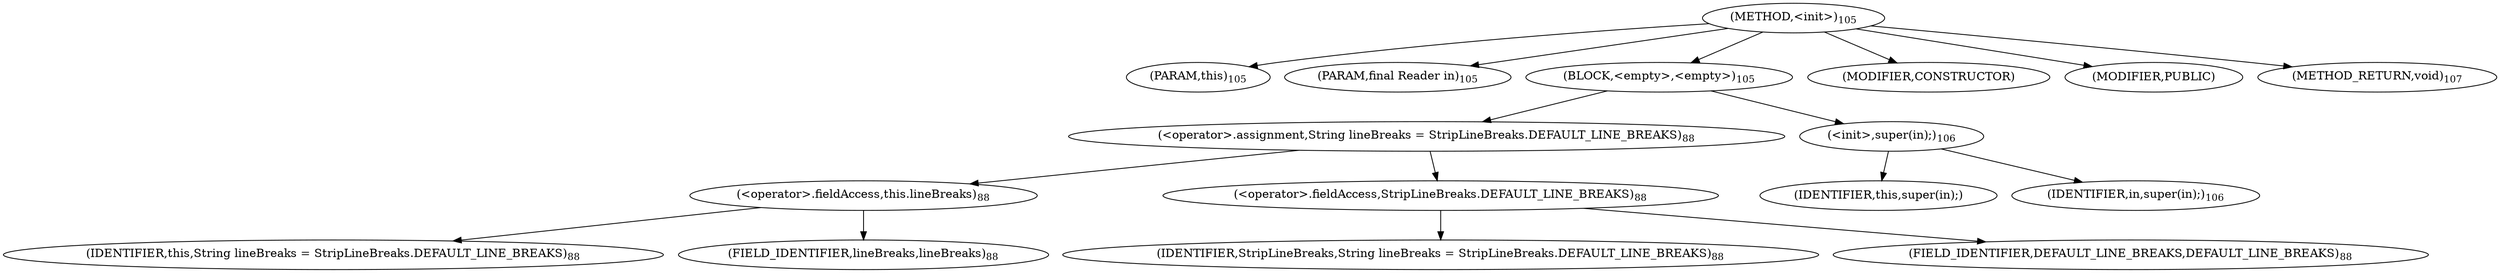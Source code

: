 digraph "&lt;init&gt;" {  
"47" [label = <(METHOD,&lt;init&gt;)<SUB>105</SUB>> ]
"6" [label = <(PARAM,this)<SUB>105</SUB>> ]
"48" [label = <(PARAM,final Reader in)<SUB>105</SUB>> ]
"49" [label = <(BLOCK,&lt;empty&gt;,&lt;empty&gt;)<SUB>105</SUB>> ]
"50" [label = <(&lt;operator&gt;.assignment,String lineBreaks = StripLineBreaks.DEFAULT_LINE_BREAKS)<SUB>88</SUB>> ]
"51" [label = <(&lt;operator&gt;.fieldAccess,this.lineBreaks)<SUB>88</SUB>> ]
"52" [label = <(IDENTIFIER,this,String lineBreaks = StripLineBreaks.DEFAULT_LINE_BREAKS)<SUB>88</SUB>> ]
"53" [label = <(FIELD_IDENTIFIER,lineBreaks,lineBreaks)<SUB>88</SUB>> ]
"54" [label = <(&lt;operator&gt;.fieldAccess,StripLineBreaks.DEFAULT_LINE_BREAKS)<SUB>88</SUB>> ]
"55" [label = <(IDENTIFIER,StripLineBreaks,String lineBreaks = StripLineBreaks.DEFAULT_LINE_BREAKS)<SUB>88</SUB>> ]
"56" [label = <(FIELD_IDENTIFIER,DEFAULT_LINE_BREAKS,DEFAULT_LINE_BREAKS)<SUB>88</SUB>> ]
"57" [label = <(&lt;init&gt;,super(in);)<SUB>106</SUB>> ]
"5" [label = <(IDENTIFIER,this,super(in);)> ]
"58" [label = <(IDENTIFIER,in,super(in);)<SUB>106</SUB>> ]
"59" [label = <(MODIFIER,CONSTRUCTOR)> ]
"60" [label = <(MODIFIER,PUBLIC)> ]
"61" [label = <(METHOD_RETURN,void)<SUB>107</SUB>> ]
  "47" -> "6" 
  "47" -> "48" 
  "47" -> "49" 
  "47" -> "59" 
  "47" -> "60" 
  "47" -> "61" 
  "49" -> "50" 
  "49" -> "57" 
  "50" -> "51" 
  "50" -> "54" 
  "51" -> "52" 
  "51" -> "53" 
  "54" -> "55" 
  "54" -> "56" 
  "57" -> "5" 
  "57" -> "58" 
}
